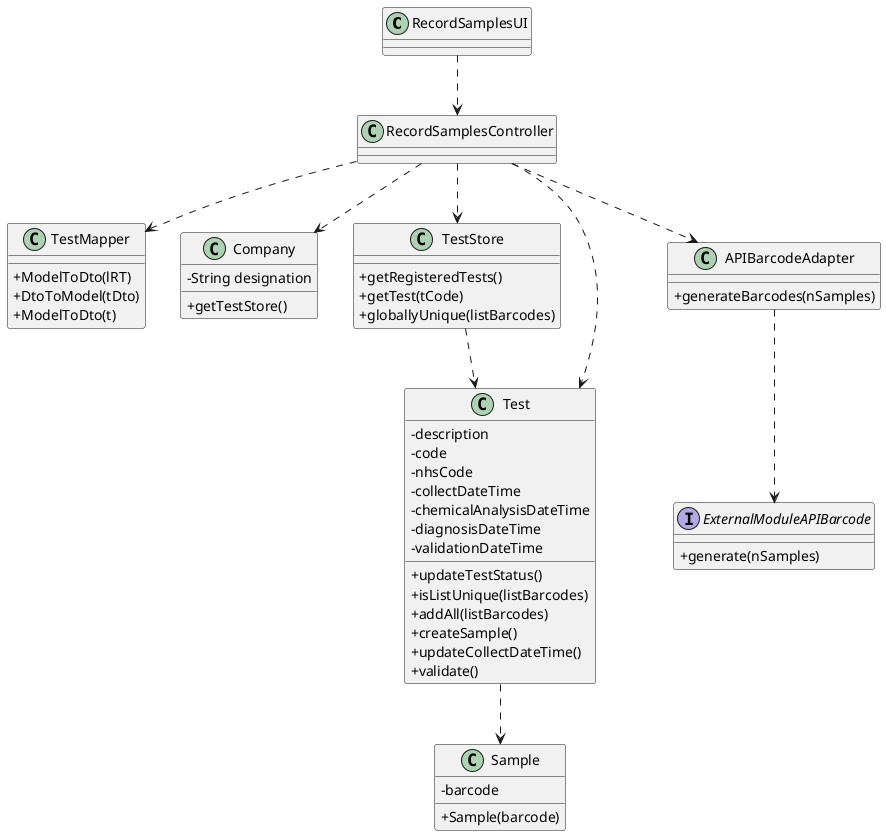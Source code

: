 @startuml
'https://plantuml.com/class-diagram

skinparam classAttributeIconSize 0

class RecordSamplesUI{
}

class RecordSamplesController{
}

class TestMapper{
  +ModelToDto(lRT)
  +DtoToModel(tDto)
  +ModelToDto(t)
}

class Company{
  -String designation
  +getTestStore()
}

class TestStore{
  +getRegisteredTests()
  +getTest(tCode)
  +globallyUnique(listBarcodes)
}

class Test{
  -description
  -code
  -nhsCode
  -collectDateTime
  -chemicalAnalysisDateTime
  -diagnosisDateTime
  -validationDateTime
  +updateTestStatus()
  +isListUnique(listBarcodes)
  +addAll(listBarcodes)
  +createSample()
  +updateCollectDateTime()
  +validate()
}

class APIBarcodeAdapter{
  +generateBarcodes(nSamples)
}

interface ExternalModuleAPIBarcode{
  +generate(nSamples)
}

class Sample{
  -barcode
  +Sample(barcode)
}

RecordSamplesUI ..> RecordSamplesController
RecordSamplesController ..> TestMapper
RecordSamplesController ..> Company
RecordSamplesController ..> TestStore
RecordSamplesController ..> Test
RecordSamplesController ..> APIBarcodeAdapter
APIBarcodeAdapter ..> ExternalModuleAPIBarcode
TestStore ..> Test
Test ..> Sample




@enduml